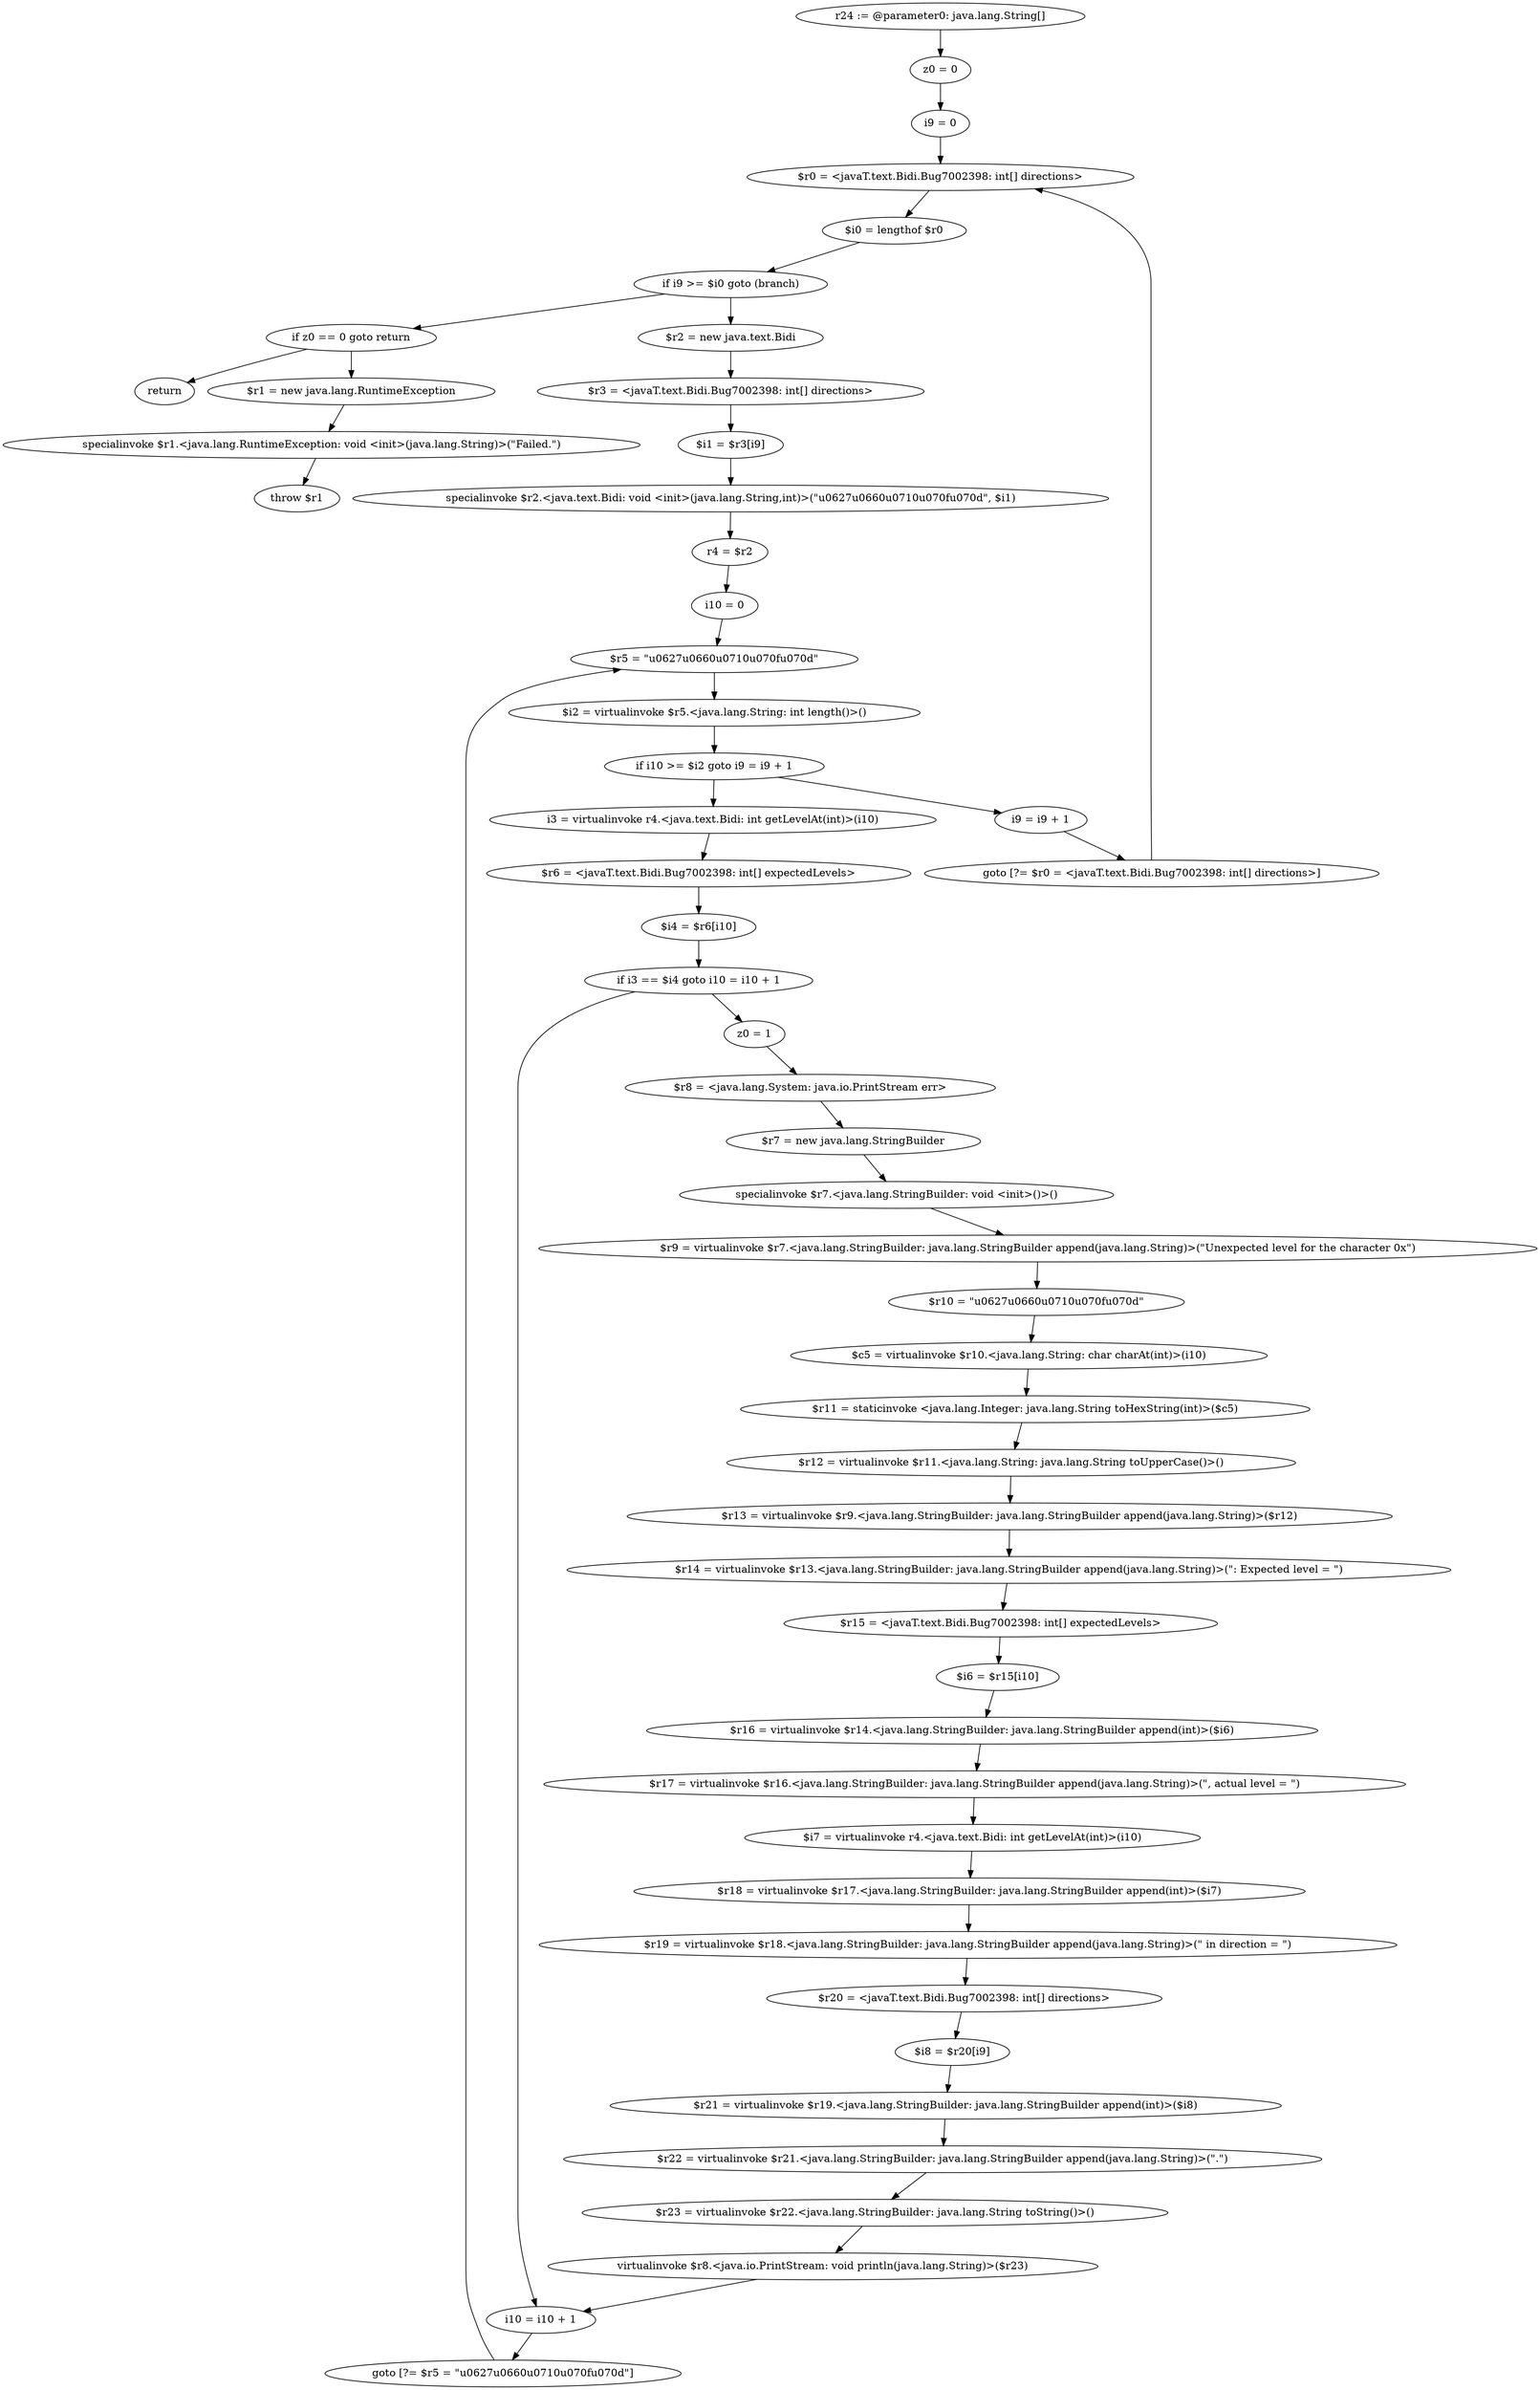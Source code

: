 digraph "unitGraph" {
    "r24 := @parameter0: java.lang.String[]"
    "z0 = 0"
    "i9 = 0"
    "$r0 = <javaT.text.Bidi.Bug7002398: int[] directions>"
    "$i0 = lengthof $r0"
    "if i9 >= $i0 goto (branch)"
    "$r2 = new java.text.Bidi"
    "$r3 = <javaT.text.Bidi.Bug7002398: int[] directions>"
    "$i1 = $r3[i9]"
    "specialinvoke $r2.<java.text.Bidi: void <init>(java.lang.String,int)>(\"\u0627\u0660\u0710\u070f\u070d\", $i1)"
    "r4 = $r2"
    "i10 = 0"
    "$r5 = \"\u0627\u0660\u0710\u070f\u070d\""
    "$i2 = virtualinvoke $r5.<java.lang.String: int length()>()"
    "if i10 >= $i2 goto i9 = i9 + 1"
    "i3 = virtualinvoke r4.<java.text.Bidi: int getLevelAt(int)>(i10)"
    "$r6 = <javaT.text.Bidi.Bug7002398: int[] expectedLevels>"
    "$i4 = $r6[i10]"
    "if i3 == $i4 goto i10 = i10 + 1"
    "z0 = 1"
    "$r8 = <java.lang.System: java.io.PrintStream err>"
    "$r7 = new java.lang.StringBuilder"
    "specialinvoke $r7.<java.lang.StringBuilder: void <init>()>()"
    "$r9 = virtualinvoke $r7.<java.lang.StringBuilder: java.lang.StringBuilder append(java.lang.String)>(\"Unexpected level for the character 0x\")"
    "$r10 = \"\u0627\u0660\u0710\u070f\u070d\""
    "$c5 = virtualinvoke $r10.<java.lang.String: char charAt(int)>(i10)"
    "$r11 = staticinvoke <java.lang.Integer: java.lang.String toHexString(int)>($c5)"
    "$r12 = virtualinvoke $r11.<java.lang.String: java.lang.String toUpperCase()>()"
    "$r13 = virtualinvoke $r9.<java.lang.StringBuilder: java.lang.StringBuilder append(java.lang.String)>($r12)"
    "$r14 = virtualinvoke $r13.<java.lang.StringBuilder: java.lang.StringBuilder append(java.lang.String)>(\": Expected level = \")"
    "$r15 = <javaT.text.Bidi.Bug7002398: int[] expectedLevels>"
    "$i6 = $r15[i10]"
    "$r16 = virtualinvoke $r14.<java.lang.StringBuilder: java.lang.StringBuilder append(int)>($i6)"
    "$r17 = virtualinvoke $r16.<java.lang.StringBuilder: java.lang.StringBuilder append(java.lang.String)>(\", actual level = \")"
    "$i7 = virtualinvoke r4.<java.text.Bidi: int getLevelAt(int)>(i10)"
    "$r18 = virtualinvoke $r17.<java.lang.StringBuilder: java.lang.StringBuilder append(int)>($i7)"
    "$r19 = virtualinvoke $r18.<java.lang.StringBuilder: java.lang.StringBuilder append(java.lang.String)>(\" in direction = \")"
    "$r20 = <javaT.text.Bidi.Bug7002398: int[] directions>"
    "$i8 = $r20[i9]"
    "$r21 = virtualinvoke $r19.<java.lang.StringBuilder: java.lang.StringBuilder append(int)>($i8)"
    "$r22 = virtualinvoke $r21.<java.lang.StringBuilder: java.lang.StringBuilder append(java.lang.String)>(\".\")"
    "$r23 = virtualinvoke $r22.<java.lang.StringBuilder: java.lang.String toString()>()"
    "virtualinvoke $r8.<java.io.PrintStream: void println(java.lang.String)>($r23)"
    "i10 = i10 + 1"
    "goto [?= $r5 = \"\u0627\u0660\u0710\u070f\u070d\"]"
    "i9 = i9 + 1"
    "goto [?= $r0 = <javaT.text.Bidi.Bug7002398: int[] directions>]"
    "if z0 == 0 goto return"
    "$r1 = new java.lang.RuntimeException"
    "specialinvoke $r1.<java.lang.RuntimeException: void <init>(java.lang.String)>(\"Failed.\")"
    "throw $r1"
    "return"
    "r24 := @parameter0: java.lang.String[]"->"z0 = 0";
    "z0 = 0"->"i9 = 0";
    "i9 = 0"->"$r0 = <javaT.text.Bidi.Bug7002398: int[] directions>";
    "$r0 = <javaT.text.Bidi.Bug7002398: int[] directions>"->"$i0 = lengthof $r0";
    "$i0 = lengthof $r0"->"if i9 >= $i0 goto (branch)";
    "if i9 >= $i0 goto (branch)"->"$r2 = new java.text.Bidi";
    "if i9 >= $i0 goto (branch)"->"if z0 == 0 goto return";
    "$r2 = new java.text.Bidi"->"$r3 = <javaT.text.Bidi.Bug7002398: int[] directions>";
    "$r3 = <javaT.text.Bidi.Bug7002398: int[] directions>"->"$i1 = $r3[i9]";
    "$i1 = $r3[i9]"->"specialinvoke $r2.<java.text.Bidi: void <init>(java.lang.String,int)>(\"\u0627\u0660\u0710\u070f\u070d\", $i1)";
    "specialinvoke $r2.<java.text.Bidi: void <init>(java.lang.String,int)>(\"\u0627\u0660\u0710\u070f\u070d\", $i1)"->"r4 = $r2";
    "r4 = $r2"->"i10 = 0";
    "i10 = 0"->"$r5 = \"\u0627\u0660\u0710\u070f\u070d\"";
    "$r5 = \"\u0627\u0660\u0710\u070f\u070d\""->"$i2 = virtualinvoke $r5.<java.lang.String: int length()>()";
    "$i2 = virtualinvoke $r5.<java.lang.String: int length()>()"->"if i10 >= $i2 goto i9 = i9 + 1";
    "if i10 >= $i2 goto i9 = i9 + 1"->"i3 = virtualinvoke r4.<java.text.Bidi: int getLevelAt(int)>(i10)";
    "if i10 >= $i2 goto i9 = i9 + 1"->"i9 = i9 + 1";
    "i3 = virtualinvoke r4.<java.text.Bidi: int getLevelAt(int)>(i10)"->"$r6 = <javaT.text.Bidi.Bug7002398: int[] expectedLevels>";
    "$r6 = <javaT.text.Bidi.Bug7002398: int[] expectedLevels>"->"$i4 = $r6[i10]";
    "$i4 = $r6[i10]"->"if i3 == $i4 goto i10 = i10 + 1";
    "if i3 == $i4 goto i10 = i10 + 1"->"z0 = 1";
    "if i3 == $i4 goto i10 = i10 + 1"->"i10 = i10 + 1";
    "z0 = 1"->"$r8 = <java.lang.System: java.io.PrintStream err>";
    "$r8 = <java.lang.System: java.io.PrintStream err>"->"$r7 = new java.lang.StringBuilder";
    "$r7 = new java.lang.StringBuilder"->"specialinvoke $r7.<java.lang.StringBuilder: void <init>()>()";
    "specialinvoke $r7.<java.lang.StringBuilder: void <init>()>()"->"$r9 = virtualinvoke $r7.<java.lang.StringBuilder: java.lang.StringBuilder append(java.lang.String)>(\"Unexpected level for the character 0x\")";
    "$r9 = virtualinvoke $r7.<java.lang.StringBuilder: java.lang.StringBuilder append(java.lang.String)>(\"Unexpected level for the character 0x\")"->"$r10 = \"\u0627\u0660\u0710\u070f\u070d\"";
    "$r10 = \"\u0627\u0660\u0710\u070f\u070d\""->"$c5 = virtualinvoke $r10.<java.lang.String: char charAt(int)>(i10)";
    "$c5 = virtualinvoke $r10.<java.lang.String: char charAt(int)>(i10)"->"$r11 = staticinvoke <java.lang.Integer: java.lang.String toHexString(int)>($c5)";
    "$r11 = staticinvoke <java.lang.Integer: java.lang.String toHexString(int)>($c5)"->"$r12 = virtualinvoke $r11.<java.lang.String: java.lang.String toUpperCase()>()";
    "$r12 = virtualinvoke $r11.<java.lang.String: java.lang.String toUpperCase()>()"->"$r13 = virtualinvoke $r9.<java.lang.StringBuilder: java.lang.StringBuilder append(java.lang.String)>($r12)";
    "$r13 = virtualinvoke $r9.<java.lang.StringBuilder: java.lang.StringBuilder append(java.lang.String)>($r12)"->"$r14 = virtualinvoke $r13.<java.lang.StringBuilder: java.lang.StringBuilder append(java.lang.String)>(\": Expected level = \")";
    "$r14 = virtualinvoke $r13.<java.lang.StringBuilder: java.lang.StringBuilder append(java.lang.String)>(\": Expected level = \")"->"$r15 = <javaT.text.Bidi.Bug7002398: int[] expectedLevels>";
    "$r15 = <javaT.text.Bidi.Bug7002398: int[] expectedLevels>"->"$i6 = $r15[i10]";
    "$i6 = $r15[i10]"->"$r16 = virtualinvoke $r14.<java.lang.StringBuilder: java.lang.StringBuilder append(int)>($i6)";
    "$r16 = virtualinvoke $r14.<java.lang.StringBuilder: java.lang.StringBuilder append(int)>($i6)"->"$r17 = virtualinvoke $r16.<java.lang.StringBuilder: java.lang.StringBuilder append(java.lang.String)>(\", actual level = \")";
    "$r17 = virtualinvoke $r16.<java.lang.StringBuilder: java.lang.StringBuilder append(java.lang.String)>(\", actual level = \")"->"$i7 = virtualinvoke r4.<java.text.Bidi: int getLevelAt(int)>(i10)";
    "$i7 = virtualinvoke r4.<java.text.Bidi: int getLevelAt(int)>(i10)"->"$r18 = virtualinvoke $r17.<java.lang.StringBuilder: java.lang.StringBuilder append(int)>($i7)";
    "$r18 = virtualinvoke $r17.<java.lang.StringBuilder: java.lang.StringBuilder append(int)>($i7)"->"$r19 = virtualinvoke $r18.<java.lang.StringBuilder: java.lang.StringBuilder append(java.lang.String)>(\" in direction = \")";
    "$r19 = virtualinvoke $r18.<java.lang.StringBuilder: java.lang.StringBuilder append(java.lang.String)>(\" in direction = \")"->"$r20 = <javaT.text.Bidi.Bug7002398: int[] directions>";
    "$r20 = <javaT.text.Bidi.Bug7002398: int[] directions>"->"$i8 = $r20[i9]";
    "$i8 = $r20[i9]"->"$r21 = virtualinvoke $r19.<java.lang.StringBuilder: java.lang.StringBuilder append(int)>($i8)";
    "$r21 = virtualinvoke $r19.<java.lang.StringBuilder: java.lang.StringBuilder append(int)>($i8)"->"$r22 = virtualinvoke $r21.<java.lang.StringBuilder: java.lang.StringBuilder append(java.lang.String)>(\".\")";
    "$r22 = virtualinvoke $r21.<java.lang.StringBuilder: java.lang.StringBuilder append(java.lang.String)>(\".\")"->"$r23 = virtualinvoke $r22.<java.lang.StringBuilder: java.lang.String toString()>()";
    "$r23 = virtualinvoke $r22.<java.lang.StringBuilder: java.lang.String toString()>()"->"virtualinvoke $r8.<java.io.PrintStream: void println(java.lang.String)>($r23)";
    "virtualinvoke $r8.<java.io.PrintStream: void println(java.lang.String)>($r23)"->"i10 = i10 + 1";
    "i10 = i10 + 1"->"goto [?= $r5 = \"\u0627\u0660\u0710\u070f\u070d\"]";
    "goto [?= $r5 = \"\u0627\u0660\u0710\u070f\u070d\"]"->"$r5 = \"\u0627\u0660\u0710\u070f\u070d\"";
    "i9 = i9 + 1"->"goto [?= $r0 = <javaT.text.Bidi.Bug7002398: int[] directions>]";
    "goto [?= $r0 = <javaT.text.Bidi.Bug7002398: int[] directions>]"->"$r0 = <javaT.text.Bidi.Bug7002398: int[] directions>";
    "if z0 == 0 goto return"->"$r1 = new java.lang.RuntimeException";
    "if z0 == 0 goto return"->"return";
    "$r1 = new java.lang.RuntimeException"->"specialinvoke $r1.<java.lang.RuntimeException: void <init>(java.lang.String)>(\"Failed.\")";
    "specialinvoke $r1.<java.lang.RuntimeException: void <init>(java.lang.String)>(\"Failed.\")"->"throw $r1";
}
